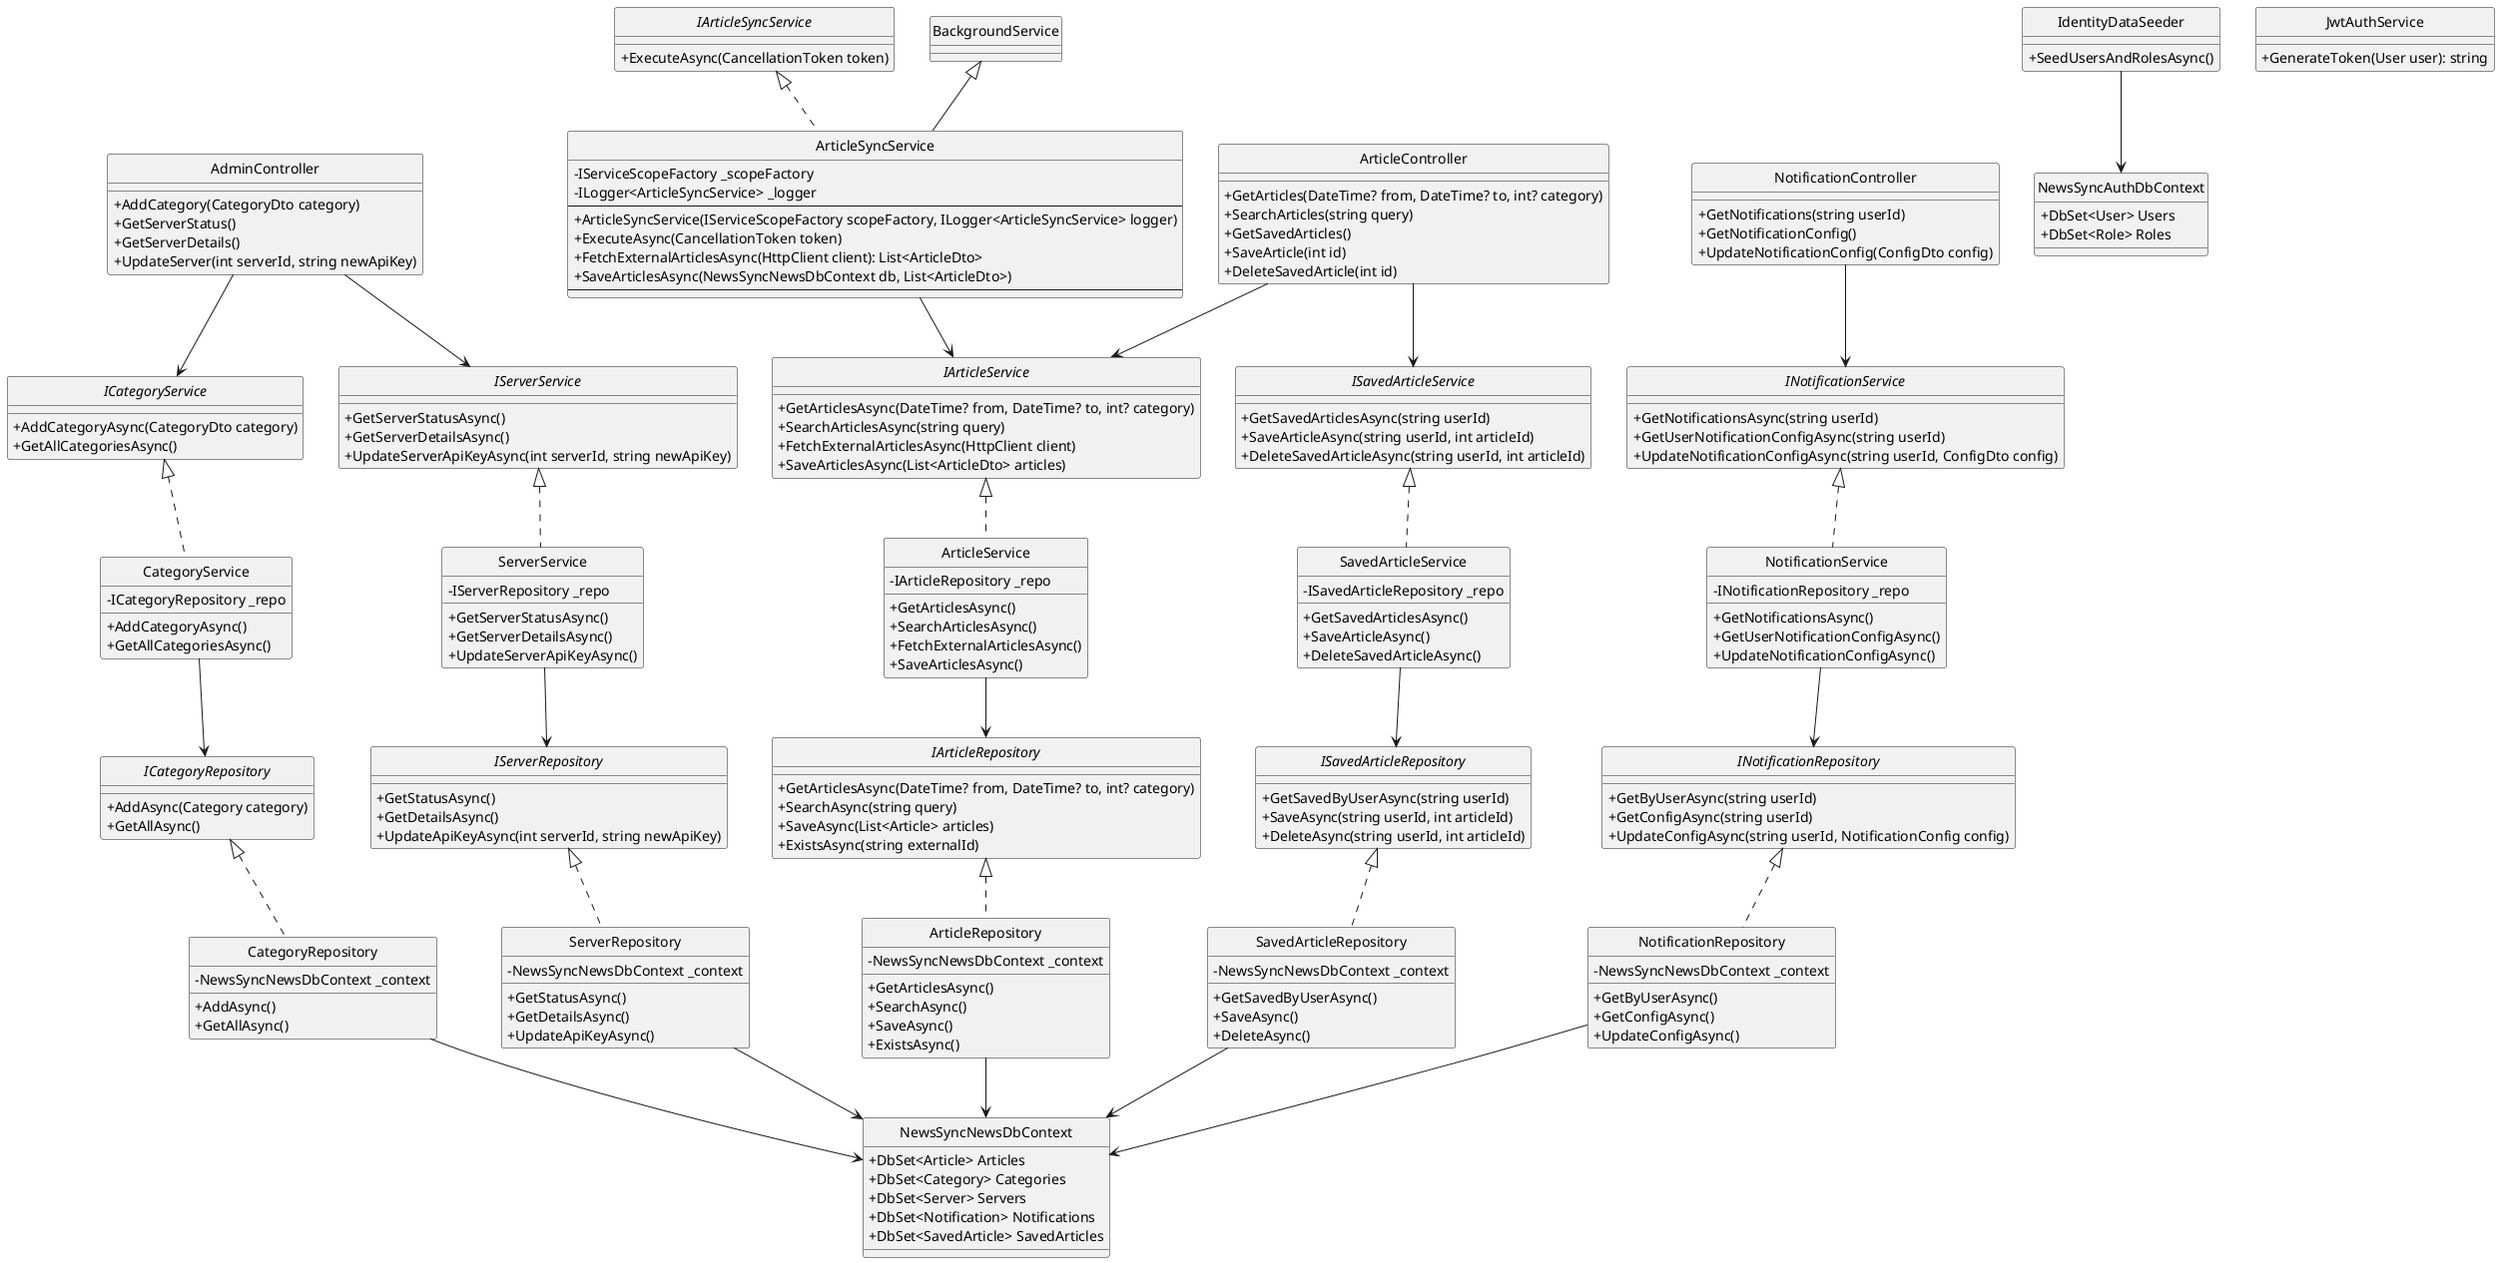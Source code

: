 @startuml

skinparam style strictuml
skinparam classAttributeIconSize 0

' === CONTROLLERS ===
class AdminController {
  +AddCategory(CategoryDto category)
  +GetServerStatus()
  +GetServerDetails()
  +UpdateServer(int serverId, string newApiKey)
}

class ArticleController {
  +GetArticles(DateTime? from, DateTime? to, int? category)
  +SearchArticles(string query)
  +GetSavedArticles()
  +SaveArticle(int id)
  +DeleteSavedArticle(int id)
}

class NotificationController {
  +GetNotifications(string userId)
  +GetNotificationConfig()
  +UpdateNotificationConfig(ConfigDto config)
}

' === SERVICES ===
interface ICategoryService {
  +AddCategoryAsync(CategoryDto category)
  +GetAllCategoriesAsync()
}

class CategoryService implements ICategoryService {
  -ICategoryRepository _repo
  +AddCategoryAsync()
  +GetAllCategoriesAsync()
}

interface IServerService {
  +GetServerStatusAsync()
  +GetServerDetailsAsync()
  +UpdateServerApiKeyAsync(int serverId, string newApiKey)
}

class ServerService implements IServerService {
  -IServerRepository _repo
  +GetServerStatusAsync()
  +GetServerDetailsAsync()
  +UpdateServerApiKeyAsync()
}

interface IArticleService {
  +GetArticlesAsync(DateTime? from, DateTime? to, int? category)
  +SearchArticlesAsync(string query)
  +FetchExternalArticlesAsync(HttpClient client)
  +SaveArticlesAsync(List<ArticleDto> articles)
}

class ArticleService implements IArticleService {
  -IArticleRepository _repo
  +GetArticlesAsync()
  +SearchArticlesAsync()
  +FetchExternalArticlesAsync()
  +SaveArticlesAsync()
}

interface ISavedArticleService {
  +GetSavedArticlesAsync(string userId)
  +SaveArticleAsync(string userId, int articleId)
  +DeleteSavedArticleAsync(string userId, int articleId)
}

class SavedArticleService implements ISavedArticleService {
  -ISavedArticleRepository _repo
  +GetSavedArticlesAsync()
  +SaveArticleAsync()
  +DeleteSavedArticleAsync()
}

interface INotificationService {
  +GetNotificationsAsync(string userId)
  +GetUserNotificationConfigAsync(string userId)
  +UpdateNotificationConfigAsync(string userId, ConfigDto config)
}

class NotificationService implements INotificationService {
  -INotificationRepository _repo
  +GetNotificationsAsync()
  +GetUserNotificationConfigAsync()
  +UpdateNotificationConfigAsync()
}

interface IArticleSyncService {
  +ExecuteAsync(CancellationToken token)
}

class ArticleSyncService extends BackgroundService implements IArticleSyncService {
  -IServiceScopeFactory _scopeFactory
  -ILogger<ArticleSyncService> _logger
  --
  +ArticleSyncService(IServiceScopeFactory scopeFactory, ILogger<ArticleSyncService> logger)
  +ExecuteAsync(CancellationToken token)
  +FetchExternalArticlesAsync(HttpClient client): List<ArticleDto>
  +SaveArticlesAsync(NewsSyncNewsDbContext db, List<ArticleDto>)
  --
  ' Executes every 1 hour:
  ' • Logs sync start
  ' • Creates DI scope
  ' • Gets HttpClient and ArticleService
  ' • Fetches articles
  ' • Deduplicates & saves them
  ' • Logs sync complete
}

' === REPOSITORIES ===
interface ICategoryRepository {
  +AddAsync(Category category)
  +GetAllAsync()
}

class CategoryRepository implements ICategoryRepository {
  -NewsSyncNewsDbContext _context
  +AddAsync()
  +GetAllAsync()
}

interface IServerRepository {
  +GetStatusAsync()
  +GetDetailsAsync()
  +UpdateApiKeyAsync(int serverId, string newApiKey)
}

class ServerRepository implements IServerRepository {
  -NewsSyncNewsDbContext _context
  +GetStatusAsync()
  +GetDetailsAsync()
  +UpdateApiKeyAsync()
}

interface IArticleRepository {
  +GetArticlesAsync(DateTime? from, DateTime? to, int? category)
  +SearchAsync(string query)
  +SaveAsync(List<Article> articles)
  +ExistsAsync(string externalId)
}

class ArticleRepository implements IArticleRepository {
  -NewsSyncNewsDbContext _context
  +GetArticlesAsync()
  +SearchAsync()
  +SaveAsync()
  +ExistsAsync()
}

interface ISavedArticleRepository {
  +GetSavedByUserAsync(string userId)
  +SaveAsync(string userId, int articleId)
  +DeleteAsync(string userId, int articleId)
}

class SavedArticleRepository implements ISavedArticleRepository {
  -NewsSyncNewsDbContext _context
  +GetSavedByUserAsync()
  +SaveAsync()
  +DeleteAsync()
}

interface INotificationRepository {
  +GetByUserAsync(string userId)
  +GetConfigAsync(string userId)
  +UpdateConfigAsync(string userId, NotificationConfig config)
}

class NotificationRepository implements INotificationRepository {
  -NewsSyncNewsDbContext _context
  +GetByUserAsync()
  +GetConfigAsync()
  +UpdateConfigAsync()
}

' === DB CONTEXTS ===
class NewsSyncAuthDbContext {
  +DbSet<User> Users
  +DbSet<Role> Roles
}

class NewsSyncNewsDbContext {
  +DbSet<Article> Articles
  +DbSet<Category> Categories
  +DbSet<Server> Servers
  +DbSet<Notification> Notifications
  +DbSet<SavedArticle> SavedArticles
}

' === IDENTITY / AUTH ===
class IdentityDataSeeder {
  +SeedUsersAndRolesAsync()
}

class JwtAuthService {
  +GenerateToken(User user): string
}

' === RELATIONSHIPS ===
AdminController --> ICategoryService
AdminController --> IServerService
ArticleController --> IArticleService
ArticleController --> ISavedArticleService
NotificationController --> INotificationService

CategoryService --> ICategoryRepository
ServerService --> IServerRepository
ArticleService --> IArticleRepository
SavedArticleService --> ISavedArticleRepository
NotificationService --> INotificationRepository
ArticleSyncService --> IArticleService

CategoryRepository --> NewsSyncNewsDbContext
ServerRepository --> NewsSyncNewsDbContext
ArticleRepository --> NewsSyncNewsDbContext
SavedArticleRepository --> NewsSyncNewsDbContext
NotificationRepository --> NewsSyncNewsDbContext

IdentityDataSeeder --> NewsSyncAuthDbContext

@enduml
